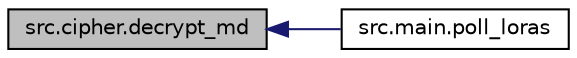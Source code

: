 digraph "src.cipher.decrypt_md"
{
  edge [fontname="Helvetica",fontsize="10",labelfontname="Helvetica",labelfontsize="10"];
  node [fontname="Helvetica",fontsize="10",shape=record];
  rankdir="LR";
  Node1 [label="src.cipher.decrypt_md",height=0.2,width=0.4,color="black", fillcolor="grey75", style="filled", fontcolor="black"];
  Node1 -> Node2 [dir="back",color="midnightblue",fontsize="10",style="solid",fontname="Helvetica"];
  Node2 [label="src.main.poll_loras",height=0.2,width=0.4,color="black", fillcolor="white", style="filled",URL="$namespacesrc_1_1main.html#acf663247c1254557f40099529314e804"];
}
